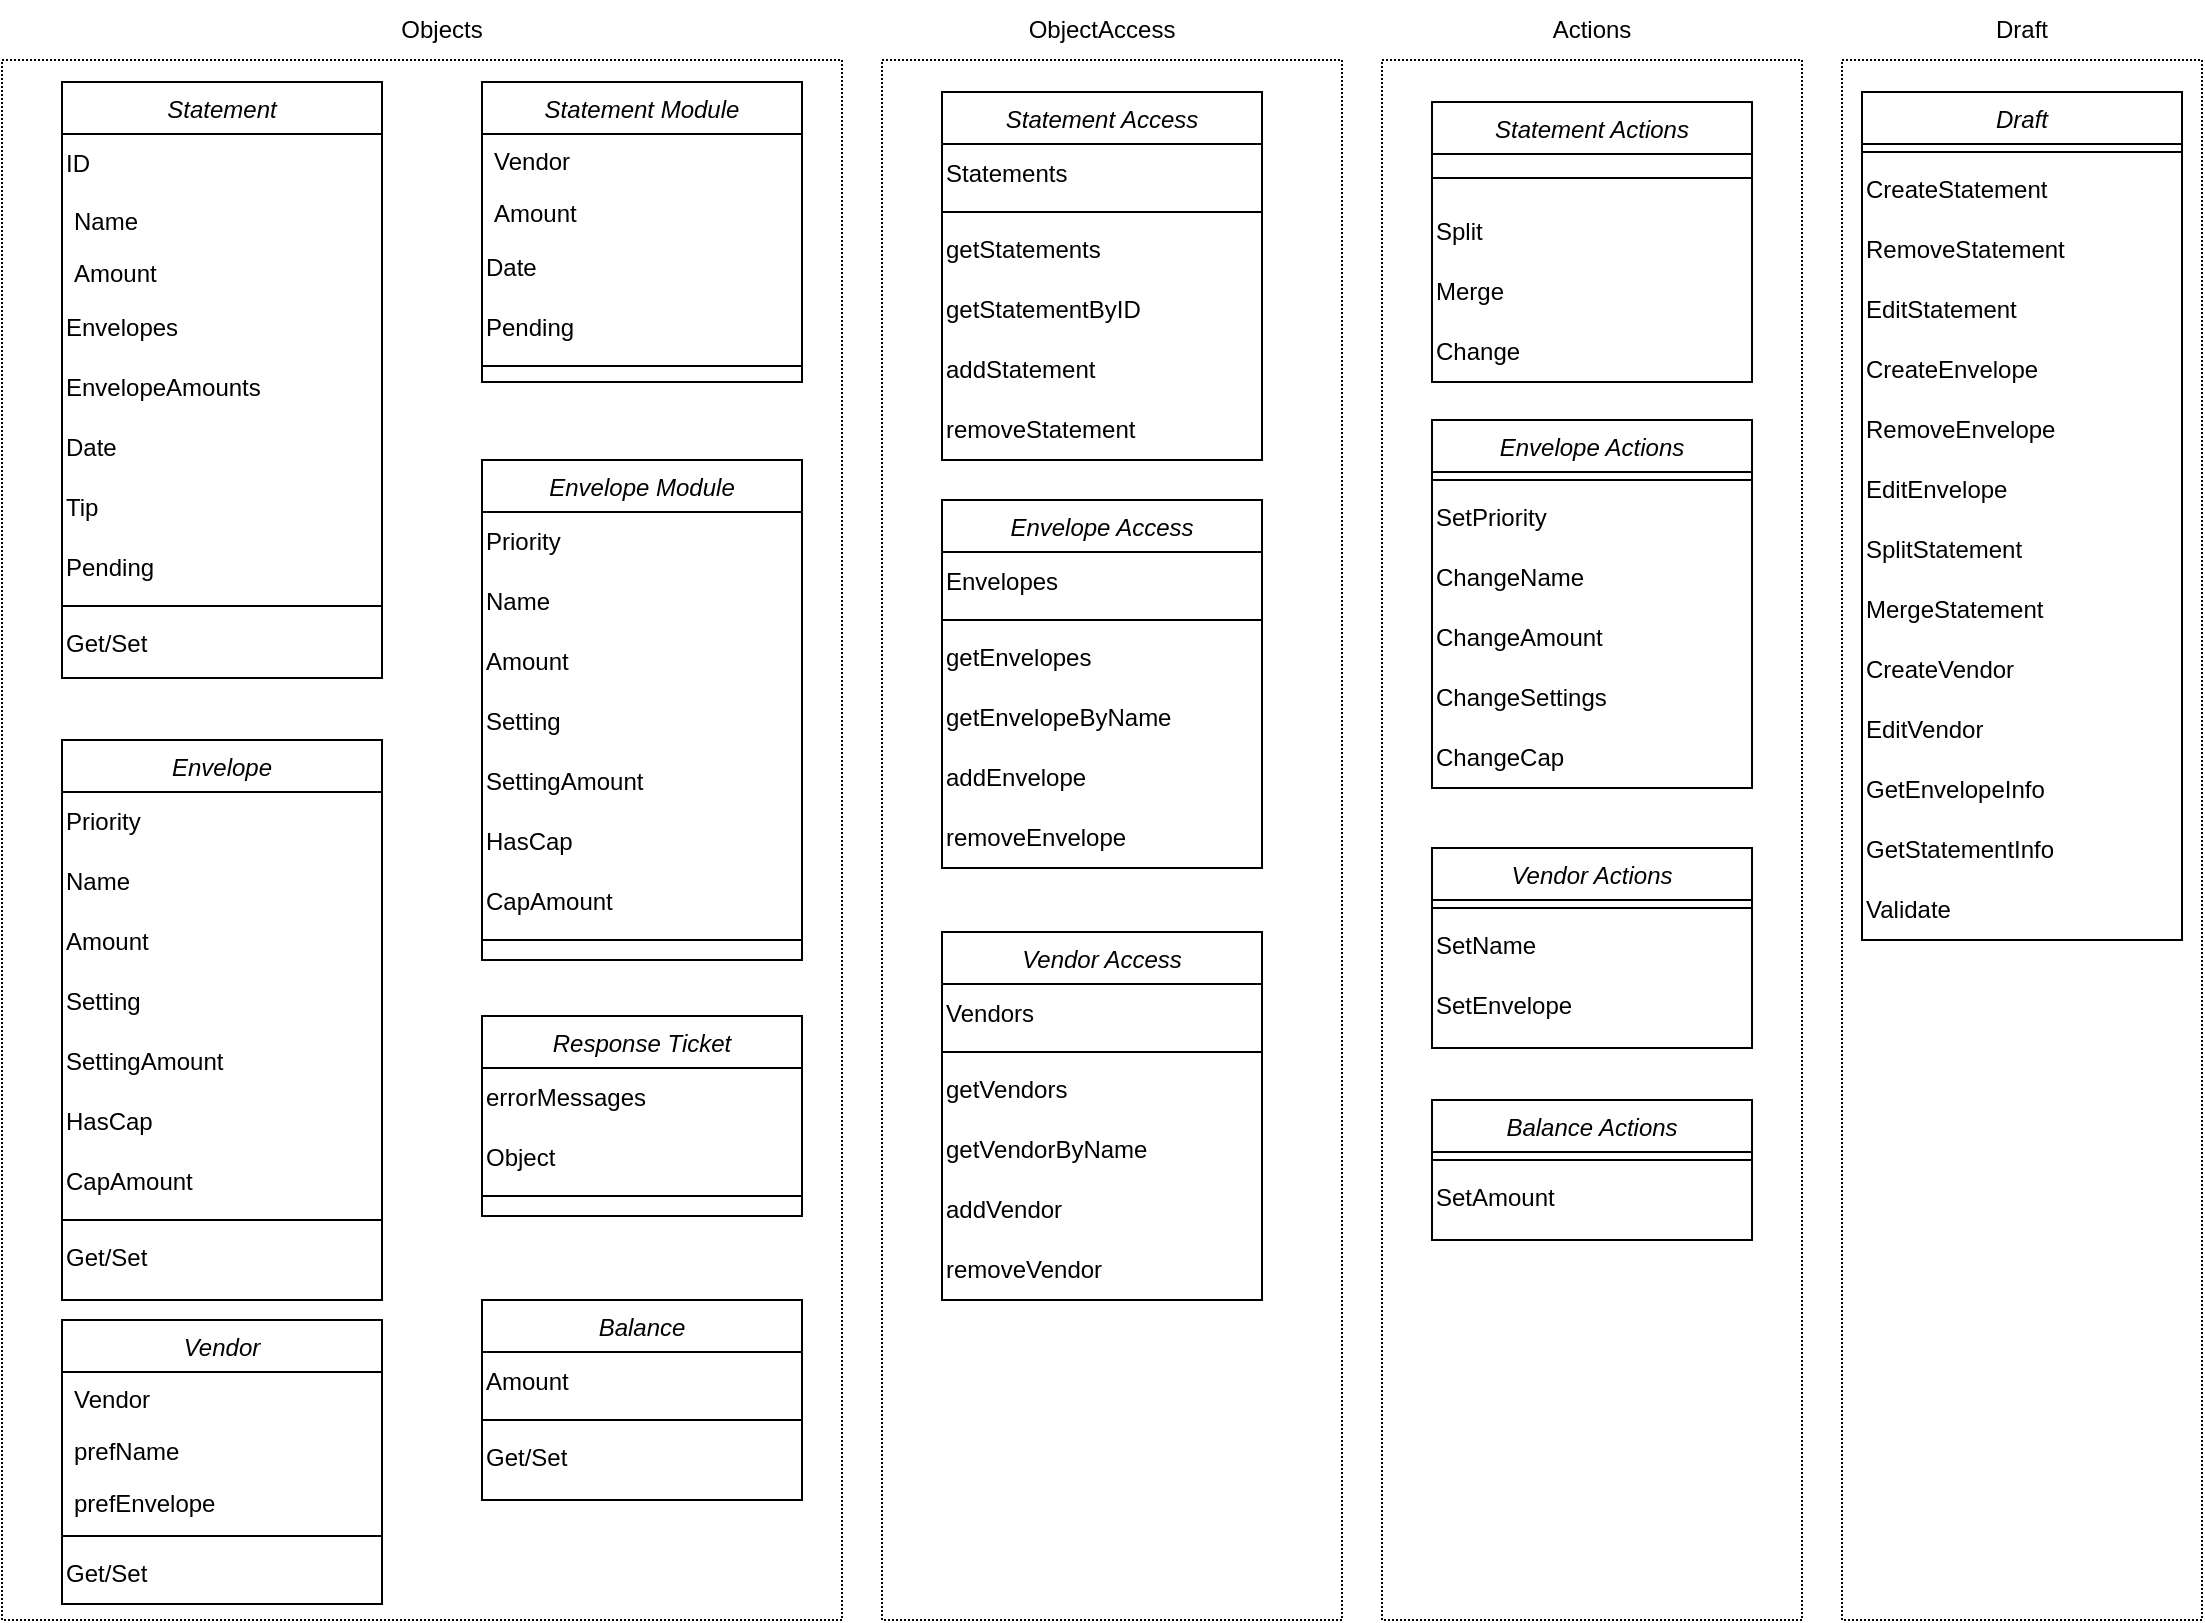 <mxfile version="20.5.3" type="device"><diagram id="C5RBs43oDa-KdzZeNtuy" name="Page-1"><mxGraphModel dx="2310" dy="1093" grid="1" gridSize="10" guides="1" tooltips="1" connect="1" arrows="1" fold="1" page="1" pageScale="1" pageWidth="1169" pageHeight="827" math="0" shadow="0"><root><mxCell id="WIyWlLk6GJQsqaUBKTNV-0"/><mxCell id="WIyWlLk6GJQsqaUBKTNV-1" parent="WIyWlLk6GJQsqaUBKTNV-0"/><mxCell id="NaPqRywA-OtkPGzVyiEH-169" value="" style="rounded=0;whiteSpace=wrap;html=1;dashed=1;dashPattern=1 1;fillColor=none;" vertex="1" parent="WIyWlLk6GJQsqaUBKTNV-1"><mxGeometry x="480" y="40" width="230" height="780" as="geometry"/></mxCell><mxCell id="NaPqRywA-OtkPGzVyiEH-163" value="" style="rounded=0;whiteSpace=wrap;html=1;fillColor=none;dashed=1;dashPattern=1 1;" vertex="1" parent="WIyWlLk6GJQsqaUBKTNV-1"><mxGeometry x="40" y="40" width="420" height="780" as="geometry"/></mxCell><mxCell id="zkfFHV4jXpPFQw0GAbJ--0" value="Vendor" style="swimlane;fontStyle=2;align=center;verticalAlign=top;childLayout=stackLayout;horizontal=1;startSize=26;horizontalStack=0;resizeParent=1;resizeLast=0;collapsible=1;marginBottom=0;rounded=0;shadow=0;strokeWidth=1;" parent="WIyWlLk6GJQsqaUBKTNV-1" vertex="1"><mxGeometry x="70" y="670" width="160" height="142" as="geometry"><mxRectangle x="230" y="140" width="160" height="26" as="alternateBounds"/></mxGeometry></mxCell><mxCell id="zkfFHV4jXpPFQw0GAbJ--1" value="Vendor" style="text;align=left;verticalAlign=top;spacingLeft=4;spacingRight=4;overflow=hidden;rotatable=0;points=[[0,0.5],[1,0.5]];portConstraint=eastwest;" parent="zkfFHV4jXpPFQw0GAbJ--0" vertex="1"><mxGeometry y="26" width="160" height="26" as="geometry"/></mxCell><mxCell id="zkfFHV4jXpPFQw0GAbJ--2" value="prefName" style="text;align=left;verticalAlign=top;spacingLeft=4;spacingRight=4;overflow=hidden;rotatable=0;points=[[0,0.5],[1,0.5]];portConstraint=eastwest;rounded=0;shadow=0;html=0;" parent="zkfFHV4jXpPFQw0GAbJ--0" vertex="1"><mxGeometry y="52" width="160" height="26" as="geometry"/></mxCell><mxCell id="zkfFHV4jXpPFQw0GAbJ--3" value="prefEnvelope" style="text;align=left;verticalAlign=top;spacingLeft=4;spacingRight=4;overflow=hidden;rotatable=0;points=[[0,0.5],[1,0.5]];portConstraint=eastwest;rounded=0;shadow=0;html=0;" parent="zkfFHV4jXpPFQw0GAbJ--0" vertex="1"><mxGeometry y="78" width="160" height="26" as="geometry"/></mxCell><mxCell id="zkfFHV4jXpPFQw0GAbJ--4" value="" style="line;html=1;strokeWidth=1;align=left;verticalAlign=middle;spacingTop=-1;spacingLeft=3;spacingRight=3;rotatable=0;labelPosition=right;points=[];portConstraint=eastwest;" parent="zkfFHV4jXpPFQw0GAbJ--0" vertex="1"><mxGeometry y="104" width="160" height="8" as="geometry"/></mxCell><mxCell id="NaPqRywA-OtkPGzVyiEH-8" value="Get/Set" style="text;html=1;strokeColor=none;fillColor=none;align=left;verticalAlign=middle;whiteSpace=wrap;rounded=0;" vertex="1" parent="zkfFHV4jXpPFQw0GAbJ--0"><mxGeometry y="112" width="160" height="30" as="geometry"/></mxCell><mxCell id="NaPqRywA-OtkPGzVyiEH-0" value="Statement" style="swimlane;fontStyle=2;align=center;verticalAlign=top;childLayout=stackLayout;horizontal=1;startSize=26;horizontalStack=0;resizeParent=1;resizeLast=0;collapsible=1;marginBottom=0;rounded=0;shadow=0;strokeWidth=1;" vertex="1" parent="WIyWlLk6GJQsqaUBKTNV-1"><mxGeometry x="70" y="51" width="160" height="298" as="geometry"><mxRectangle x="130" y="380" width="160" height="26" as="alternateBounds"/></mxGeometry></mxCell><mxCell id="NaPqRywA-OtkPGzVyiEH-147" value="ID" style="text;html=1;strokeColor=none;fillColor=none;align=left;verticalAlign=middle;whiteSpace=wrap;rounded=0;" vertex="1" parent="NaPqRywA-OtkPGzVyiEH-0"><mxGeometry y="26" width="160" height="30" as="geometry"/></mxCell><mxCell id="NaPqRywA-OtkPGzVyiEH-1" value="Name" style="text;align=left;verticalAlign=top;spacingLeft=4;spacingRight=4;overflow=hidden;rotatable=0;points=[[0,0.5],[1,0.5]];portConstraint=eastwest;" vertex="1" parent="NaPqRywA-OtkPGzVyiEH-0"><mxGeometry y="56" width="160" height="26" as="geometry"/></mxCell><mxCell id="NaPqRywA-OtkPGzVyiEH-2" value="Amount" style="text;align=left;verticalAlign=top;spacingLeft=4;spacingRight=4;overflow=hidden;rotatable=0;points=[[0,0.5],[1,0.5]];portConstraint=eastwest;rounded=0;shadow=0;html=0;" vertex="1" parent="NaPqRywA-OtkPGzVyiEH-0"><mxGeometry y="82" width="160" height="26" as="geometry"/></mxCell><mxCell id="NaPqRywA-OtkPGzVyiEH-6" value="Envelopes" style="text;html=1;strokeColor=none;fillColor=none;align=left;verticalAlign=middle;whiteSpace=wrap;rounded=0;" vertex="1" parent="NaPqRywA-OtkPGzVyiEH-0"><mxGeometry y="108" width="160" height="30" as="geometry"/></mxCell><mxCell id="NaPqRywA-OtkPGzVyiEH-7" value="EnvelopeAmounts" style="text;html=1;strokeColor=none;fillColor=none;align=left;verticalAlign=middle;whiteSpace=wrap;rounded=0;" vertex="1" parent="NaPqRywA-OtkPGzVyiEH-0"><mxGeometry y="138" width="160" height="30" as="geometry"/></mxCell><mxCell id="NaPqRywA-OtkPGzVyiEH-13" value="Date" style="text;html=1;strokeColor=none;fillColor=none;align=left;verticalAlign=middle;whiteSpace=wrap;rounded=0;" vertex="1" parent="NaPqRywA-OtkPGzVyiEH-0"><mxGeometry y="168" width="160" height="30" as="geometry"/></mxCell><mxCell id="NaPqRywA-OtkPGzVyiEH-14" value="Tip" style="text;html=1;strokeColor=none;fillColor=none;align=left;verticalAlign=middle;whiteSpace=wrap;rounded=0;" vertex="1" parent="NaPqRywA-OtkPGzVyiEH-0"><mxGeometry y="198" width="160" height="30" as="geometry"/></mxCell><mxCell id="NaPqRywA-OtkPGzVyiEH-15" value="Pending" style="text;html=1;strokeColor=none;fillColor=none;align=left;verticalAlign=middle;whiteSpace=wrap;rounded=0;" vertex="1" parent="NaPqRywA-OtkPGzVyiEH-0"><mxGeometry y="228" width="160" height="30" as="geometry"/></mxCell><mxCell id="NaPqRywA-OtkPGzVyiEH-3" value="" style="line;html=1;strokeWidth=1;align=left;verticalAlign=middle;spacingTop=-1;spacingLeft=3;spacingRight=3;rotatable=0;labelPosition=right;points=[];portConstraint=eastwest;" vertex="1" parent="NaPqRywA-OtkPGzVyiEH-0"><mxGeometry y="258" width="160" height="8" as="geometry"/></mxCell><mxCell id="NaPqRywA-OtkPGzVyiEH-16" value="Get/Set" style="text;html=1;strokeColor=none;fillColor=none;align=left;verticalAlign=middle;whiteSpace=wrap;rounded=0;" vertex="1" parent="NaPqRywA-OtkPGzVyiEH-0"><mxGeometry y="266" width="160" height="30" as="geometry"/></mxCell><mxCell id="NaPqRywA-OtkPGzVyiEH-39" value="Envelope" style="swimlane;fontStyle=2;align=center;verticalAlign=top;childLayout=stackLayout;horizontal=1;startSize=26;horizontalStack=0;resizeParent=1;resizeLast=0;collapsible=1;marginBottom=0;rounded=0;shadow=0;strokeWidth=1;" vertex="1" parent="WIyWlLk6GJQsqaUBKTNV-1"><mxGeometry x="70" y="380" width="160" height="280" as="geometry"><mxRectangle x="130" y="380" width="160" height="26" as="alternateBounds"/></mxGeometry></mxCell><mxCell id="NaPqRywA-OtkPGzVyiEH-55" value="Priority" style="text;html=1;strokeColor=none;fillColor=none;align=left;verticalAlign=middle;whiteSpace=wrap;rounded=0;" vertex="1" parent="NaPqRywA-OtkPGzVyiEH-39"><mxGeometry y="26" width="160" height="30" as="geometry"/></mxCell><mxCell id="NaPqRywA-OtkPGzVyiEH-40" value="Name" style="text;html=1;strokeColor=none;fillColor=none;align=left;verticalAlign=middle;whiteSpace=wrap;rounded=0;" vertex="1" parent="NaPqRywA-OtkPGzVyiEH-39"><mxGeometry y="56" width="160" height="30" as="geometry"/></mxCell><mxCell id="NaPqRywA-OtkPGzVyiEH-41" value="Amount" style="text;html=1;strokeColor=none;fillColor=none;align=left;verticalAlign=middle;whiteSpace=wrap;rounded=0;" vertex="1" parent="NaPqRywA-OtkPGzVyiEH-39"><mxGeometry y="86" width="160" height="30" as="geometry"/></mxCell><mxCell id="NaPqRywA-OtkPGzVyiEH-45" value="Setting" style="text;html=1;strokeColor=none;fillColor=none;align=left;verticalAlign=middle;whiteSpace=wrap;rounded=0;" vertex="1" parent="NaPqRywA-OtkPGzVyiEH-39"><mxGeometry y="116" width="160" height="30" as="geometry"/></mxCell><mxCell id="NaPqRywA-OtkPGzVyiEH-46" value="SettingAmount" style="text;html=1;strokeColor=none;fillColor=none;align=left;verticalAlign=middle;whiteSpace=wrap;rounded=0;" vertex="1" parent="NaPqRywA-OtkPGzVyiEH-39"><mxGeometry y="146" width="160" height="30" as="geometry"/></mxCell><mxCell id="NaPqRywA-OtkPGzVyiEH-47" value="HasCap" style="text;html=1;strokeColor=none;fillColor=none;align=left;verticalAlign=middle;whiteSpace=wrap;rounded=0;" vertex="1" parent="NaPqRywA-OtkPGzVyiEH-39"><mxGeometry y="176" width="160" height="30" as="geometry"/></mxCell><mxCell id="NaPqRywA-OtkPGzVyiEH-48" value="CapAmount" style="text;html=1;strokeColor=none;fillColor=none;align=left;verticalAlign=middle;whiteSpace=wrap;rounded=0;" vertex="1" parent="NaPqRywA-OtkPGzVyiEH-39"><mxGeometry y="206" width="160" height="30" as="geometry"/></mxCell><mxCell id="NaPqRywA-OtkPGzVyiEH-43" value="" style="line;html=1;strokeWidth=1;align=left;verticalAlign=middle;spacingTop=-1;spacingLeft=3;spacingRight=3;rotatable=0;labelPosition=right;points=[];portConstraint=eastwest;" vertex="1" parent="NaPqRywA-OtkPGzVyiEH-39"><mxGeometry y="236" width="160" height="8" as="geometry"/></mxCell><mxCell id="NaPqRywA-OtkPGzVyiEH-44" value="Get/Set" style="text;html=1;strokeColor=none;fillColor=none;align=left;verticalAlign=middle;whiteSpace=wrap;rounded=0;" vertex="1" parent="NaPqRywA-OtkPGzVyiEH-39"><mxGeometry y="244" width="160" height="30" as="geometry"/></mxCell><mxCell id="NaPqRywA-OtkPGzVyiEH-49" value="Balance" style="swimlane;fontStyle=2;align=center;verticalAlign=top;childLayout=stackLayout;horizontal=1;startSize=26;horizontalStack=0;resizeParent=1;resizeLast=0;collapsible=1;marginBottom=0;rounded=0;shadow=0;strokeWidth=1;" vertex="1" parent="WIyWlLk6GJQsqaUBKTNV-1"><mxGeometry x="280" y="660" width="160" height="100" as="geometry"><mxRectangle x="130" y="380" width="160" height="26" as="alternateBounds"/></mxGeometry></mxCell><mxCell id="NaPqRywA-OtkPGzVyiEH-50" value="Amount" style="text;html=1;strokeColor=none;fillColor=none;align=left;verticalAlign=middle;whiteSpace=wrap;rounded=0;" vertex="1" parent="NaPqRywA-OtkPGzVyiEH-49"><mxGeometry y="26" width="160" height="30" as="geometry"/></mxCell><mxCell id="NaPqRywA-OtkPGzVyiEH-53" value="" style="line;html=1;strokeWidth=1;align=left;verticalAlign=middle;spacingTop=-1;spacingLeft=3;spacingRight=3;rotatable=0;labelPosition=right;points=[];portConstraint=eastwest;" vertex="1" parent="NaPqRywA-OtkPGzVyiEH-49"><mxGeometry y="56" width="160" height="8" as="geometry"/></mxCell><mxCell id="NaPqRywA-OtkPGzVyiEH-54" value="Get/Set" style="text;html=1;strokeColor=none;fillColor=none;align=left;verticalAlign=middle;whiteSpace=wrap;rounded=0;" vertex="1" parent="NaPqRywA-OtkPGzVyiEH-49"><mxGeometry y="64" width="160" height="30" as="geometry"/></mxCell><mxCell id="NaPqRywA-OtkPGzVyiEH-56" value="Statement Module" style="swimlane;fontStyle=2;align=center;verticalAlign=top;childLayout=stackLayout;horizontal=1;startSize=26;horizontalStack=0;resizeParent=1;resizeLast=0;collapsible=1;marginBottom=0;rounded=0;shadow=0;strokeWidth=1;" vertex="1" parent="WIyWlLk6GJQsqaUBKTNV-1"><mxGeometry x="280" y="51" width="160" height="150" as="geometry"><mxRectangle x="130" y="380" width="160" height="26" as="alternateBounds"/></mxGeometry></mxCell><mxCell id="NaPqRywA-OtkPGzVyiEH-57" value="Vendor" style="text;align=left;verticalAlign=top;spacingLeft=4;spacingRight=4;overflow=hidden;rotatable=0;points=[[0,0.5],[1,0.5]];portConstraint=eastwest;" vertex="1" parent="NaPqRywA-OtkPGzVyiEH-56"><mxGeometry y="26" width="160" height="26" as="geometry"/></mxCell><mxCell id="NaPqRywA-OtkPGzVyiEH-58" value="Amount" style="text;align=left;verticalAlign=top;spacingLeft=4;spacingRight=4;overflow=hidden;rotatable=0;points=[[0,0.5],[1,0.5]];portConstraint=eastwest;rounded=0;shadow=0;html=0;" vertex="1" parent="NaPqRywA-OtkPGzVyiEH-56"><mxGeometry y="52" width="160" height="26" as="geometry"/></mxCell><mxCell id="NaPqRywA-OtkPGzVyiEH-61" value="Date" style="text;html=1;strokeColor=none;fillColor=none;align=left;verticalAlign=middle;whiteSpace=wrap;rounded=0;" vertex="1" parent="NaPqRywA-OtkPGzVyiEH-56"><mxGeometry y="78" width="160" height="30" as="geometry"/></mxCell><mxCell id="NaPqRywA-OtkPGzVyiEH-63" value="Pending" style="text;html=1;strokeColor=none;fillColor=none;align=left;verticalAlign=middle;whiteSpace=wrap;rounded=0;" vertex="1" parent="NaPqRywA-OtkPGzVyiEH-56"><mxGeometry y="108" width="160" height="30" as="geometry"/></mxCell><mxCell id="NaPqRywA-OtkPGzVyiEH-64" value="" style="line;html=1;strokeWidth=1;align=left;verticalAlign=middle;spacingTop=-1;spacingLeft=3;spacingRight=3;rotatable=0;labelPosition=right;points=[];portConstraint=eastwest;" vertex="1" parent="NaPqRywA-OtkPGzVyiEH-56"><mxGeometry y="138" width="160" height="8" as="geometry"/></mxCell><mxCell id="NaPqRywA-OtkPGzVyiEH-66" value="Envelope Module" style="swimlane;fontStyle=2;align=center;verticalAlign=top;childLayout=stackLayout;horizontal=1;startSize=26;horizontalStack=0;resizeParent=1;resizeLast=0;collapsible=1;marginBottom=0;rounded=0;shadow=0;strokeWidth=1;" vertex="1" parent="WIyWlLk6GJQsqaUBKTNV-1"><mxGeometry x="280" y="240" width="160" height="250" as="geometry"><mxRectangle x="130" y="380" width="160" height="26" as="alternateBounds"/></mxGeometry></mxCell><mxCell id="NaPqRywA-OtkPGzVyiEH-68" value="Priority" style="text;html=1;strokeColor=none;fillColor=none;align=left;verticalAlign=middle;whiteSpace=wrap;rounded=0;" vertex="1" parent="NaPqRywA-OtkPGzVyiEH-66"><mxGeometry y="26" width="160" height="30" as="geometry"/></mxCell><mxCell id="NaPqRywA-OtkPGzVyiEH-69" value="Name" style="text;html=1;strokeColor=none;fillColor=none;align=left;verticalAlign=middle;whiteSpace=wrap;rounded=0;" vertex="1" parent="NaPqRywA-OtkPGzVyiEH-66"><mxGeometry y="56" width="160" height="30" as="geometry"/></mxCell><mxCell id="NaPqRywA-OtkPGzVyiEH-70" value="Amount" style="text;html=1;strokeColor=none;fillColor=none;align=left;verticalAlign=middle;whiteSpace=wrap;rounded=0;" vertex="1" parent="NaPqRywA-OtkPGzVyiEH-66"><mxGeometry y="86" width="160" height="30" as="geometry"/></mxCell><mxCell id="NaPqRywA-OtkPGzVyiEH-71" value="Setting" style="text;html=1;strokeColor=none;fillColor=none;align=left;verticalAlign=middle;whiteSpace=wrap;rounded=0;" vertex="1" parent="NaPqRywA-OtkPGzVyiEH-66"><mxGeometry y="116" width="160" height="30" as="geometry"/></mxCell><mxCell id="NaPqRywA-OtkPGzVyiEH-72" value="SettingAmount" style="text;html=1;strokeColor=none;fillColor=none;align=left;verticalAlign=middle;whiteSpace=wrap;rounded=0;" vertex="1" parent="NaPqRywA-OtkPGzVyiEH-66"><mxGeometry y="146" width="160" height="30" as="geometry"/></mxCell><mxCell id="NaPqRywA-OtkPGzVyiEH-73" value="HasCap" style="text;html=1;strokeColor=none;fillColor=none;align=left;verticalAlign=middle;whiteSpace=wrap;rounded=0;" vertex="1" parent="NaPqRywA-OtkPGzVyiEH-66"><mxGeometry y="176" width="160" height="30" as="geometry"/></mxCell><mxCell id="NaPqRywA-OtkPGzVyiEH-74" value="CapAmount" style="text;html=1;strokeColor=none;fillColor=none;align=left;verticalAlign=middle;whiteSpace=wrap;rounded=0;" vertex="1" parent="NaPqRywA-OtkPGzVyiEH-66"><mxGeometry y="206" width="160" height="30" as="geometry"/></mxCell><mxCell id="NaPqRywA-OtkPGzVyiEH-75" value="" style="line;html=1;strokeWidth=1;align=left;verticalAlign=middle;spacingTop=-1;spacingLeft=3;spacingRight=3;rotatable=0;labelPosition=right;points=[];portConstraint=eastwest;" vertex="1" parent="NaPqRywA-OtkPGzVyiEH-66"><mxGeometry y="236" width="160" height="8" as="geometry"/></mxCell><mxCell id="NaPqRywA-OtkPGzVyiEH-84" value="Response Ticket" style="swimlane;fontStyle=2;align=center;verticalAlign=top;childLayout=stackLayout;horizontal=1;startSize=26;horizontalStack=0;resizeParent=1;resizeLast=0;collapsible=1;marginBottom=0;rounded=0;shadow=0;strokeWidth=1;" vertex="1" parent="WIyWlLk6GJQsqaUBKTNV-1"><mxGeometry x="280" y="518" width="160" height="100" as="geometry"><mxRectangle x="130" y="380" width="160" height="26" as="alternateBounds"/></mxGeometry></mxCell><mxCell id="NaPqRywA-OtkPGzVyiEH-85" value="errorMessages" style="text;html=1;strokeColor=none;fillColor=none;align=left;verticalAlign=middle;whiteSpace=wrap;rounded=0;" vertex="1" parent="NaPqRywA-OtkPGzVyiEH-84"><mxGeometry y="26" width="160" height="30" as="geometry"/></mxCell><mxCell id="NaPqRywA-OtkPGzVyiEH-86" value="Object" style="text;html=1;strokeColor=none;fillColor=none;align=left;verticalAlign=middle;whiteSpace=wrap;rounded=0;" vertex="1" parent="NaPqRywA-OtkPGzVyiEH-84"><mxGeometry y="56" width="160" height="30" as="geometry"/></mxCell><mxCell id="NaPqRywA-OtkPGzVyiEH-88" value="" style="line;html=1;strokeWidth=1;align=left;verticalAlign=middle;spacingTop=-1;spacingLeft=3;spacingRight=3;rotatable=0;labelPosition=right;points=[];portConstraint=eastwest;" vertex="1" parent="NaPqRywA-OtkPGzVyiEH-84"><mxGeometry y="86" width="160" height="8" as="geometry"/></mxCell><mxCell id="NaPqRywA-OtkPGzVyiEH-90" value="Statement Actions" style="swimlane;fontStyle=2;align=center;verticalAlign=top;childLayout=stackLayout;horizontal=1;startSize=26;horizontalStack=0;resizeParent=1;resizeLast=0;collapsible=1;marginBottom=0;rounded=0;shadow=0;strokeWidth=1;" vertex="1" parent="WIyWlLk6GJQsqaUBKTNV-1"><mxGeometry x="755" y="61" width="160" height="140" as="geometry"><mxRectangle x="130" y="380" width="160" height="26" as="alternateBounds"/></mxGeometry></mxCell><mxCell id="NaPqRywA-OtkPGzVyiEH-94" value="" style="line;html=1;strokeWidth=1;align=left;verticalAlign=middle;spacingTop=-1;spacingLeft=3;spacingRight=3;rotatable=0;labelPosition=right;points=[];portConstraint=eastwest;" vertex="1" parent="NaPqRywA-OtkPGzVyiEH-90"><mxGeometry y="26" width="160" height="24" as="geometry"/></mxCell><mxCell id="NaPqRywA-OtkPGzVyiEH-95" value="Split" style="text;html=1;strokeColor=none;fillColor=none;align=left;verticalAlign=middle;whiteSpace=wrap;rounded=0;" vertex="1" parent="NaPqRywA-OtkPGzVyiEH-90"><mxGeometry y="50" width="160" height="30" as="geometry"/></mxCell><mxCell id="NaPqRywA-OtkPGzVyiEH-96" value="Merge" style="text;html=1;strokeColor=none;fillColor=none;align=left;verticalAlign=middle;whiteSpace=wrap;rounded=0;" vertex="1" parent="NaPqRywA-OtkPGzVyiEH-90"><mxGeometry y="80" width="160" height="30" as="geometry"/></mxCell><mxCell id="NaPqRywA-OtkPGzVyiEH-97" value="Change" style="text;html=1;strokeColor=none;fillColor=none;align=left;verticalAlign=middle;whiteSpace=wrap;rounded=0;" vertex="1" parent="NaPqRywA-OtkPGzVyiEH-90"><mxGeometry y="110" width="160" height="30" as="geometry"/></mxCell><mxCell id="NaPqRywA-OtkPGzVyiEH-99" value="Envelope Actions" style="swimlane;fontStyle=2;align=center;verticalAlign=top;childLayout=stackLayout;horizontal=1;startSize=26;horizontalStack=0;resizeParent=1;resizeLast=0;collapsible=1;marginBottom=0;rounded=0;shadow=0;strokeWidth=1;" vertex="1" parent="WIyWlLk6GJQsqaUBKTNV-1"><mxGeometry x="755" y="220" width="160" height="184" as="geometry"><mxRectangle x="130" y="380" width="160" height="26" as="alternateBounds"/></mxGeometry></mxCell><mxCell id="NaPqRywA-OtkPGzVyiEH-103" value="" style="line;html=1;strokeWidth=1;align=left;verticalAlign=middle;spacingTop=-1;spacingLeft=3;spacingRight=3;rotatable=0;labelPosition=right;points=[];portConstraint=eastwest;" vertex="1" parent="NaPqRywA-OtkPGzVyiEH-99"><mxGeometry y="26" width="160" height="8" as="geometry"/></mxCell><mxCell id="NaPqRywA-OtkPGzVyiEH-108" value="SetPriority" style="text;html=1;strokeColor=none;fillColor=none;align=left;verticalAlign=middle;whiteSpace=wrap;rounded=0;" vertex="1" parent="NaPqRywA-OtkPGzVyiEH-99"><mxGeometry y="34" width="160" height="30" as="geometry"/></mxCell><mxCell id="NaPqRywA-OtkPGzVyiEH-104" value="ChangeName" style="text;html=1;strokeColor=none;fillColor=none;align=left;verticalAlign=middle;whiteSpace=wrap;rounded=0;" vertex="1" parent="NaPqRywA-OtkPGzVyiEH-99"><mxGeometry y="64" width="160" height="30" as="geometry"/></mxCell><mxCell id="NaPqRywA-OtkPGzVyiEH-105" value="ChangeAmount" style="text;html=1;strokeColor=none;fillColor=none;align=left;verticalAlign=middle;whiteSpace=wrap;rounded=0;" vertex="1" parent="NaPqRywA-OtkPGzVyiEH-99"><mxGeometry y="94" width="160" height="30" as="geometry"/></mxCell><mxCell id="NaPqRywA-OtkPGzVyiEH-106" value="ChangeSettings" style="text;html=1;strokeColor=none;fillColor=none;align=left;verticalAlign=middle;whiteSpace=wrap;rounded=0;" vertex="1" parent="NaPqRywA-OtkPGzVyiEH-99"><mxGeometry y="124" width="160" height="30" as="geometry"/></mxCell><mxCell id="NaPqRywA-OtkPGzVyiEH-107" value="ChangeCap" style="text;html=1;strokeColor=none;fillColor=none;align=left;verticalAlign=middle;whiteSpace=wrap;rounded=0;" vertex="1" parent="NaPqRywA-OtkPGzVyiEH-99"><mxGeometry y="154" width="160" height="30" as="geometry"/></mxCell><mxCell id="NaPqRywA-OtkPGzVyiEH-109" value="Vendor Actions" style="swimlane;fontStyle=2;align=center;verticalAlign=top;childLayout=stackLayout;horizontal=1;startSize=26;horizontalStack=0;resizeParent=1;resizeLast=0;collapsible=1;marginBottom=0;rounded=0;shadow=0;strokeWidth=1;" vertex="1" parent="WIyWlLk6GJQsqaUBKTNV-1"><mxGeometry x="755" y="434" width="160" height="100" as="geometry"><mxRectangle x="130" y="380" width="160" height="26" as="alternateBounds"/></mxGeometry></mxCell><mxCell id="NaPqRywA-OtkPGzVyiEH-113" value="" style="line;html=1;strokeWidth=1;align=left;verticalAlign=middle;spacingTop=-1;spacingLeft=3;spacingRight=3;rotatable=0;labelPosition=right;points=[];portConstraint=eastwest;" vertex="1" parent="NaPqRywA-OtkPGzVyiEH-109"><mxGeometry y="26" width="160" height="8" as="geometry"/></mxCell><mxCell id="NaPqRywA-OtkPGzVyiEH-114" value="SetName" style="text;html=1;strokeColor=none;fillColor=none;align=left;verticalAlign=middle;whiteSpace=wrap;rounded=0;" vertex="1" parent="NaPqRywA-OtkPGzVyiEH-109"><mxGeometry y="34" width="160" height="30" as="geometry"/></mxCell><mxCell id="NaPqRywA-OtkPGzVyiEH-115" value="SetEnvelope" style="text;html=1;strokeColor=none;fillColor=none;align=left;verticalAlign=middle;whiteSpace=wrap;rounded=0;" vertex="1" parent="NaPqRywA-OtkPGzVyiEH-109"><mxGeometry y="64" width="160" height="30" as="geometry"/></mxCell><mxCell id="NaPqRywA-OtkPGzVyiEH-116" value="Balance Actions" style="swimlane;fontStyle=2;align=center;verticalAlign=top;childLayout=stackLayout;horizontal=1;startSize=26;horizontalStack=0;resizeParent=1;resizeLast=0;collapsible=1;marginBottom=0;rounded=0;shadow=0;strokeWidth=1;" vertex="1" parent="WIyWlLk6GJQsqaUBKTNV-1"><mxGeometry x="755" y="560" width="160" height="70" as="geometry"><mxRectangle x="130" y="380" width="160" height="26" as="alternateBounds"/></mxGeometry></mxCell><mxCell id="NaPqRywA-OtkPGzVyiEH-120" value="" style="line;html=1;strokeWidth=1;align=left;verticalAlign=middle;spacingTop=-1;spacingLeft=3;spacingRight=3;rotatable=0;labelPosition=right;points=[];portConstraint=eastwest;" vertex="1" parent="NaPqRywA-OtkPGzVyiEH-116"><mxGeometry y="26" width="160" height="8" as="geometry"/></mxCell><mxCell id="NaPqRywA-OtkPGzVyiEH-121" value="SetAmount" style="text;html=1;strokeColor=none;fillColor=none;align=left;verticalAlign=middle;whiteSpace=wrap;rounded=0;" vertex="1" parent="NaPqRywA-OtkPGzVyiEH-116"><mxGeometry y="34" width="160" height="30" as="geometry"/></mxCell><mxCell id="NaPqRywA-OtkPGzVyiEH-122" value="Draft" style="swimlane;fontStyle=2;align=center;verticalAlign=top;childLayout=stackLayout;horizontal=1;startSize=26;horizontalStack=0;resizeParent=1;resizeLast=0;collapsible=1;marginBottom=0;rounded=0;shadow=0;strokeWidth=1;" vertex="1" parent="WIyWlLk6GJQsqaUBKTNV-1"><mxGeometry x="970" y="56" width="160" height="424" as="geometry"><mxRectangle x="130" y="380" width="160" height="26" as="alternateBounds"/></mxGeometry></mxCell><mxCell id="NaPqRywA-OtkPGzVyiEH-126" value="" style="line;html=1;strokeWidth=1;align=left;verticalAlign=middle;spacingTop=-1;spacingLeft=3;spacingRight=3;rotatable=0;labelPosition=right;points=[];portConstraint=eastwest;" vertex="1" parent="NaPqRywA-OtkPGzVyiEH-122"><mxGeometry y="26" width="160" height="8" as="geometry"/></mxCell><mxCell id="NaPqRywA-OtkPGzVyiEH-123" value="CreateStatement" style="text;html=1;strokeColor=none;fillColor=none;align=left;verticalAlign=middle;whiteSpace=wrap;rounded=0;" vertex="1" parent="NaPqRywA-OtkPGzVyiEH-122"><mxGeometry y="34" width="160" height="30" as="geometry"/></mxCell><mxCell id="NaPqRywA-OtkPGzVyiEH-124" value="RemoveStatement" style="text;html=1;strokeColor=none;fillColor=none;align=left;verticalAlign=middle;whiteSpace=wrap;rounded=0;" vertex="1" parent="NaPqRywA-OtkPGzVyiEH-122"><mxGeometry y="64" width="160" height="30" as="geometry"/></mxCell><mxCell id="NaPqRywA-OtkPGzVyiEH-131" value="EditStatement" style="text;html=1;strokeColor=none;fillColor=none;align=left;verticalAlign=middle;whiteSpace=wrap;rounded=0;" vertex="1" parent="NaPqRywA-OtkPGzVyiEH-122"><mxGeometry y="94" width="160" height="30" as="geometry"/></mxCell><mxCell id="NaPqRywA-OtkPGzVyiEH-129" value="CreateEnvelope" style="text;html=1;strokeColor=none;fillColor=none;align=left;verticalAlign=middle;whiteSpace=wrap;rounded=0;" vertex="1" parent="NaPqRywA-OtkPGzVyiEH-122"><mxGeometry y="124" width="160" height="30" as="geometry"/></mxCell><mxCell id="NaPqRywA-OtkPGzVyiEH-130" value="RemoveEnvelope" style="text;html=1;strokeColor=none;fillColor=none;align=left;verticalAlign=middle;whiteSpace=wrap;rounded=0;" vertex="1" parent="NaPqRywA-OtkPGzVyiEH-122"><mxGeometry y="154" width="160" height="30" as="geometry"/></mxCell><mxCell id="NaPqRywA-OtkPGzVyiEH-132" value="EditEnvelope" style="text;html=1;strokeColor=none;fillColor=none;align=left;verticalAlign=middle;whiteSpace=wrap;rounded=0;" vertex="1" parent="NaPqRywA-OtkPGzVyiEH-122"><mxGeometry y="184" width="160" height="30" as="geometry"/></mxCell><mxCell id="NaPqRywA-OtkPGzVyiEH-125" value="SplitStatement" style="text;html=1;strokeColor=none;fillColor=none;align=left;verticalAlign=middle;whiteSpace=wrap;rounded=0;" vertex="1" parent="NaPqRywA-OtkPGzVyiEH-122"><mxGeometry y="214" width="160" height="30" as="geometry"/></mxCell><mxCell id="NaPqRywA-OtkPGzVyiEH-128" value="MergeStatement" style="text;html=1;strokeColor=none;fillColor=none;align=left;verticalAlign=middle;whiteSpace=wrap;rounded=0;" vertex="1" parent="NaPqRywA-OtkPGzVyiEH-122"><mxGeometry y="244" width="160" height="30" as="geometry"/></mxCell><mxCell id="NaPqRywA-OtkPGzVyiEH-138" value="CreateVendor" style="text;html=1;strokeColor=none;fillColor=none;align=left;verticalAlign=middle;whiteSpace=wrap;rounded=0;" vertex="1" parent="NaPqRywA-OtkPGzVyiEH-122"><mxGeometry y="274" width="160" height="30" as="geometry"/></mxCell><mxCell id="NaPqRywA-OtkPGzVyiEH-133" value="EditVendor" style="text;html=1;strokeColor=none;fillColor=none;align=left;verticalAlign=middle;whiteSpace=wrap;rounded=0;" vertex="1" parent="NaPqRywA-OtkPGzVyiEH-122"><mxGeometry y="304" width="160" height="30" as="geometry"/></mxCell><mxCell id="NaPqRywA-OtkPGzVyiEH-136" value="GetEnvelopeInfo" style="text;html=1;strokeColor=none;fillColor=none;align=left;verticalAlign=middle;whiteSpace=wrap;rounded=0;" vertex="1" parent="NaPqRywA-OtkPGzVyiEH-122"><mxGeometry y="334" width="160" height="30" as="geometry"/></mxCell><mxCell id="NaPqRywA-OtkPGzVyiEH-135" value="GetStatementInfo" style="text;html=1;strokeColor=none;fillColor=none;align=left;verticalAlign=middle;whiteSpace=wrap;rounded=0;" vertex="1" parent="NaPqRywA-OtkPGzVyiEH-122"><mxGeometry y="364" width="160" height="30" as="geometry"/></mxCell><mxCell id="NaPqRywA-OtkPGzVyiEH-134" value="Validate" style="text;html=1;strokeColor=none;fillColor=none;align=left;verticalAlign=middle;whiteSpace=wrap;rounded=0;" vertex="1" parent="NaPqRywA-OtkPGzVyiEH-122"><mxGeometry y="394" width="160" height="30" as="geometry"/></mxCell><mxCell id="NaPqRywA-OtkPGzVyiEH-139" value="Statement Access" style="swimlane;fontStyle=2;align=center;verticalAlign=top;childLayout=stackLayout;horizontal=1;startSize=26;horizontalStack=0;resizeParent=1;resizeLast=0;collapsible=1;marginBottom=0;rounded=0;shadow=0;strokeWidth=1;" vertex="1" parent="WIyWlLk6GJQsqaUBKTNV-1"><mxGeometry x="510" y="56" width="160" height="184" as="geometry"><mxRectangle x="130" y="380" width="160" height="26" as="alternateBounds"/></mxGeometry></mxCell><mxCell id="NaPqRywA-OtkPGzVyiEH-140" value="Statements" style="text;html=1;strokeColor=none;fillColor=none;align=left;verticalAlign=middle;whiteSpace=wrap;rounded=0;" vertex="1" parent="NaPqRywA-OtkPGzVyiEH-139"><mxGeometry y="26" width="160" height="30" as="geometry"/></mxCell><mxCell id="NaPqRywA-OtkPGzVyiEH-143" value="" style="line;html=1;strokeWidth=1;align=left;verticalAlign=middle;spacingTop=-1;spacingLeft=3;spacingRight=3;rotatable=0;labelPosition=right;points=[];portConstraint=eastwest;" vertex="1" parent="NaPqRywA-OtkPGzVyiEH-139"><mxGeometry y="56" width="160" height="8" as="geometry"/></mxCell><mxCell id="NaPqRywA-OtkPGzVyiEH-155" value="getStatements" style="text;html=1;strokeColor=none;fillColor=none;align=left;verticalAlign=middle;whiteSpace=wrap;rounded=0;" vertex="1" parent="NaPqRywA-OtkPGzVyiEH-139"><mxGeometry y="64" width="160" height="30" as="geometry"/></mxCell><mxCell id="NaPqRywA-OtkPGzVyiEH-144" value="getStatementByID" style="text;html=1;strokeColor=none;fillColor=none;align=left;verticalAlign=middle;whiteSpace=wrap;rounded=0;" vertex="1" parent="NaPqRywA-OtkPGzVyiEH-139"><mxGeometry y="94" width="160" height="30" as="geometry"/></mxCell><mxCell id="NaPqRywA-OtkPGzVyiEH-145" value="addStatement" style="text;html=1;strokeColor=none;fillColor=none;align=left;verticalAlign=middle;whiteSpace=wrap;rounded=0;" vertex="1" parent="NaPqRywA-OtkPGzVyiEH-139"><mxGeometry y="124" width="160" height="30" as="geometry"/></mxCell><mxCell id="NaPqRywA-OtkPGzVyiEH-146" value="removeStatement" style="text;html=1;strokeColor=none;fillColor=none;align=left;verticalAlign=middle;whiteSpace=wrap;rounded=0;" vertex="1" parent="NaPqRywA-OtkPGzVyiEH-139"><mxGeometry y="154" width="160" height="30" as="geometry"/></mxCell><mxCell id="NaPqRywA-OtkPGzVyiEH-148" value="Envelope Access" style="swimlane;fontStyle=2;align=center;verticalAlign=top;childLayout=stackLayout;horizontal=1;startSize=26;horizontalStack=0;resizeParent=1;resizeLast=0;collapsible=1;marginBottom=0;rounded=0;shadow=0;strokeWidth=1;" vertex="1" parent="WIyWlLk6GJQsqaUBKTNV-1"><mxGeometry x="510" y="260" width="160" height="184" as="geometry"><mxRectangle x="130" y="380" width="160" height="26" as="alternateBounds"/></mxGeometry></mxCell><mxCell id="NaPqRywA-OtkPGzVyiEH-149" value="Envelopes" style="text;html=1;strokeColor=none;fillColor=none;align=left;verticalAlign=middle;whiteSpace=wrap;rounded=0;" vertex="1" parent="NaPqRywA-OtkPGzVyiEH-148"><mxGeometry y="26" width="160" height="30" as="geometry"/></mxCell><mxCell id="NaPqRywA-OtkPGzVyiEH-150" value="" style="line;html=1;strokeWidth=1;align=left;verticalAlign=middle;spacingTop=-1;spacingLeft=3;spacingRight=3;rotatable=0;labelPosition=right;points=[];portConstraint=eastwest;" vertex="1" parent="NaPqRywA-OtkPGzVyiEH-148"><mxGeometry y="56" width="160" height="8" as="geometry"/></mxCell><mxCell id="NaPqRywA-OtkPGzVyiEH-152" value="getEnvelopes" style="text;html=1;strokeColor=none;fillColor=none;align=left;verticalAlign=middle;whiteSpace=wrap;rounded=0;" vertex="1" parent="NaPqRywA-OtkPGzVyiEH-148"><mxGeometry y="64" width="160" height="30" as="geometry"/></mxCell><mxCell id="NaPqRywA-OtkPGzVyiEH-151" value="getEnvelopeByName" style="text;html=1;strokeColor=none;fillColor=none;align=left;verticalAlign=middle;whiteSpace=wrap;rounded=0;" vertex="1" parent="NaPqRywA-OtkPGzVyiEH-148"><mxGeometry y="94" width="160" height="30" as="geometry"/></mxCell><mxCell id="NaPqRywA-OtkPGzVyiEH-153" value="addEnvelope" style="text;html=1;strokeColor=none;fillColor=none;align=left;verticalAlign=middle;whiteSpace=wrap;rounded=0;" vertex="1" parent="NaPqRywA-OtkPGzVyiEH-148"><mxGeometry y="124" width="160" height="30" as="geometry"/></mxCell><mxCell id="NaPqRywA-OtkPGzVyiEH-154" value="removeEnvelope" style="text;html=1;strokeColor=none;fillColor=none;align=left;verticalAlign=middle;whiteSpace=wrap;rounded=0;" vertex="1" parent="NaPqRywA-OtkPGzVyiEH-148"><mxGeometry y="154" width="160" height="30" as="geometry"/></mxCell><mxCell id="NaPqRywA-OtkPGzVyiEH-156" value="Vendor Access" style="swimlane;fontStyle=2;align=center;verticalAlign=top;childLayout=stackLayout;horizontal=1;startSize=26;horizontalStack=0;resizeParent=1;resizeLast=0;collapsible=1;marginBottom=0;rounded=0;shadow=0;strokeWidth=1;" vertex="1" parent="WIyWlLk6GJQsqaUBKTNV-1"><mxGeometry x="510" y="476" width="160" height="184" as="geometry"><mxRectangle x="130" y="380" width="160" height="26" as="alternateBounds"/></mxGeometry></mxCell><mxCell id="NaPqRywA-OtkPGzVyiEH-157" value="Vendors" style="text;html=1;strokeColor=none;fillColor=none;align=left;verticalAlign=middle;whiteSpace=wrap;rounded=0;" vertex="1" parent="NaPqRywA-OtkPGzVyiEH-156"><mxGeometry y="26" width="160" height="30" as="geometry"/></mxCell><mxCell id="NaPqRywA-OtkPGzVyiEH-158" value="" style="line;html=1;strokeWidth=1;align=left;verticalAlign=middle;spacingTop=-1;spacingLeft=3;spacingRight=3;rotatable=0;labelPosition=right;points=[];portConstraint=eastwest;" vertex="1" parent="NaPqRywA-OtkPGzVyiEH-156"><mxGeometry y="56" width="160" height="8" as="geometry"/></mxCell><mxCell id="NaPqRywA-OtkPGzVyiEH-159" value="getVendors" style="text;html=1;strokeColor=none;fillColor=none;align=left;verticalAlign=middle;whiteSpace=wrap;rounded=0;" vertex="1" parent="NaPqRywA-OtkPGzVyiEH-156"><mxGeometry y="64" width="160" height="30" as="geometry"/></mxCell><mxCell id="NaPqRywA-OtkPGzVyiEH-160" value="getVendorByName" style="text;html=1;strokeColor=none;fillColor=none;align=left;verticalAlign=middle;whiteSpace=wrap;rounded=0;" vertex="1" parent="NaPqRywA-OtkPGzVyiEH-156"><mxGeometry y="94" width="160" height="30" as="geometry"/></mxCell><mxCell id="NaPqRywA-OtkPGzVyiEH-161" value="addVendor" style="text;html=1;strokeColor=none;fillColor=none;align=left;verticalAlign=middle;whiteSpace=wrap;rounded=0;" vertex="1" parent="NaPqRywA-OtkPGzVyiEH-156"><mxGeometry y="124" width="160" height="30" as="geometry"/></mxCell><mxCell id="NaPqRywA-OtkPGzVyiEH-162" value="removeVendor" style="text;html=1;strokeColor=none;fillColor=none;align=left;verticalAlign=middle;whiteSpace=wrap;rounded=0;" vertex="1" parent="NaPqRywA-OtkPGzVyiEH-156"><mxGeometry y="154" width="160" height="30" as="geometry"/></mxCell><mxCell id="NaPqRywA-OtkPGzVyiEH-164" value="Objects" style="text;html=1;strokeColor=none;fillColor=none;align=center;verticalAlign=middle;whiteSpace=wrap;rounded=0;dashed=1;dashPattern=1 1;" vertex="1" parent="WIyWlLk6GJQsqaUBKTNV-1"><mxGeometry x="230" y="10" width="60" height="30" as="geometry"/></mxCell><mxCell id="NaPqRywA-OtkPGzVyiEH-172" value="ObjectAccess" style="text;html=1;strokeColor=none;fillColor=none;align=center;verticalAlign=middle;whiteSpace=wrap;rounded=0;dashed=1;dashPattern=1 1;" vertex="1" parent="WIyWlLk6GJQsqaUBKTNV-1"><mxGeometry x="560" y="10" width="60" height="30" as="geometry"/></mxCell><mxCell id="NaPqRywA-OtkPGzVyiEH-173" value="" style="rounded=0;whiteSpace=wrap;html=1;dashed=1;dashPattern=1 1;fillColor=none;" vertex="1" parent="WIyWlLk6GJQsqaUBKTNV-1"><mxGeometry x="730" y="40" width="210" height="780" as="geometry"/></mxCell><mxCell id="NaPqRywA-OtkPGzVyiEH-178" value="Actions" style="text;html=1;strokeColor=none;fillColor=none;align=center;verticalAlign=middle;whiteSpace=wrap;rounded=0;dashed=1;dashPattern=1 1;" vertex="1" parent="WIyWlLk6GJQsqaUBKTNV-1"><mxGeometry x="805" y="10" width="60" height="30" as="geometry"/></mxCell><mxCell id="NaPqRywA-OtkPGzVyiEH-179" value="" style="rounded=0;whiteSpace=wrap;html=1;dashed=1;dashPattern=1 1;fillColor=none;" vertex="1" parent="WIyWlLk6GJQsqaUBKTNV-1"><mxGeometry x="960" y="40" width="180" height="780" as="geometry"/></mxCell><mxCell id="NaPqRywA-OtkPGzVyiEH-180" value="Draft" style="text;html=1;strokeColor=none;fillColor=none;align=center;verticalAlign=middle;whiteSpace=wrap;rounded=0;dashed=1;dashPattern=1 1;" vertex="1" parent="WIyWlLk6GJQsqaUBKTNV-1"><mxGeometry x="1020" y="10" width="60" height="30" as="geometry"/></mxCell></root></mxGraphModel></diagram></mxfile>
